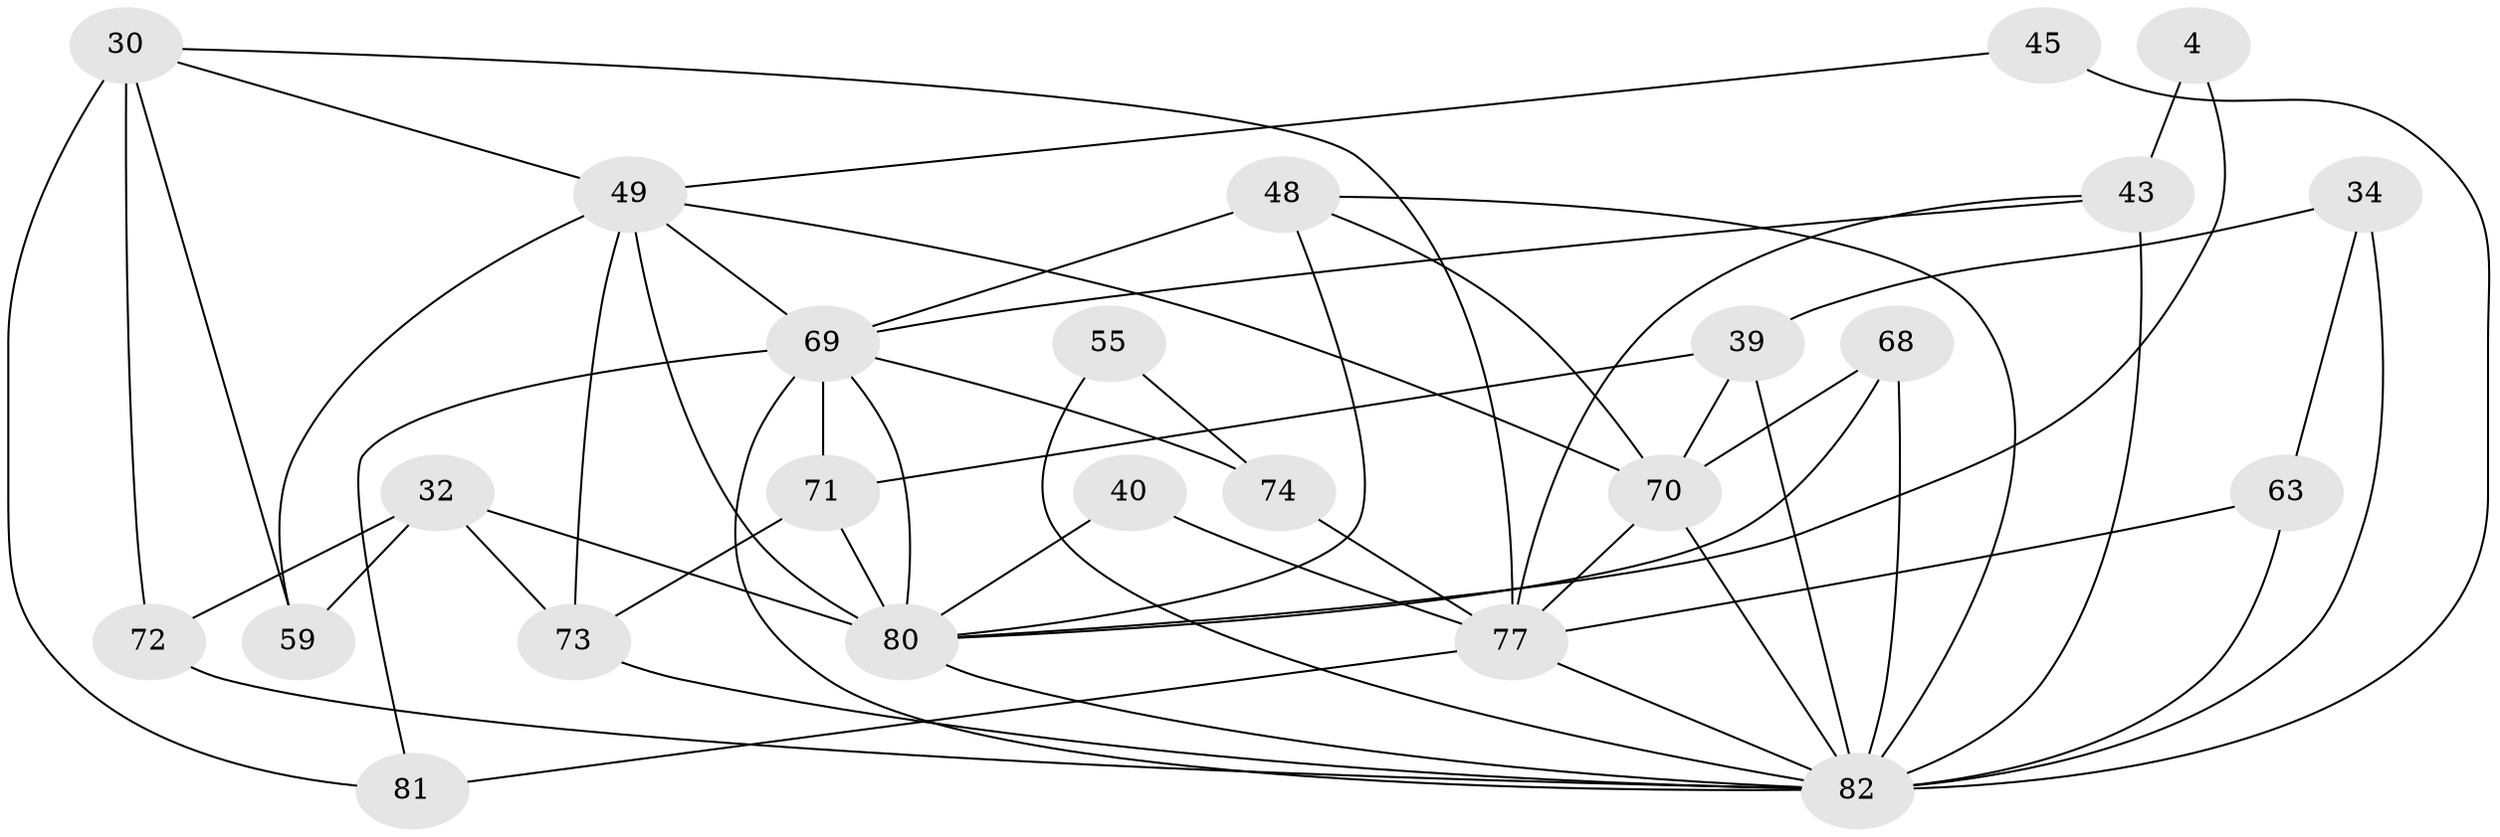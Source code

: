 // original degree distribution, {3: 0.3048780487804878, 6: 0.10975609756097561, 4: 0.2682926829268293, 5: 0.15853658536585366, 7: 0.04878048780487805, 2: 0.10975609756097561}
// Generated by graph-tools (version 1.1) at 2025/53/03/04/25 21:53:26]
// undirected, 24 vertices, 55 edges
graph export_dot {
graph [start="1"]
  node [color=gray90,style=filled];
  4;
  30 [super="+14+5"];
  32 [super="+19"];
  34 [super="+31"];
  39 [super="+1+33"];
  40;
  43 [super="+7"];
  45 [super="+38"];
  48 [super="+27"];
  49 [super="+15+44"];
  55;
  59 [super="+28"];
  63 [super="+20"];
  68 [super="+65"];
  69 [super="+51+61"];
  70 [super="+35+42"];
  71 [super="+62+11"];
  72;
  73;
  74 [super="+17"];
  77 [super="+21+67+53"];
  80 [super="+52+66+75+22"];
  81;
  82 [super="+64+46+79"];
  4 -- 43 [weight=2];
  4 -- 80;
  30 -- 81 [weight=2];
  30 -- 49;
  30 -- 77;
  30 -- 72;
  30 -- 59;
  32 -- 72 [weight=2];
  32 -- 73;
  32 -- 59 [weight=3];
  32 -- 80 [weight=2];
  34 -- 63 [weight=2];
  34 -- 39;
  34 -- 82;
  39 -- 82 [weight=3];
  39 -- 70;
  39 -- 71 [weight=3];
  40 -- 77;
  40 -- 80;
  43 -- 77 [weight=2];
  43 -- 82 [weight=6];
  43 -- 69;
  45 -- 49;
  45 -- 82 [weight=2];
  48 -- 70 [weight=2];
  48 -- 80;
  48 -- 82;
  48 -- 69 [weight=2];
  49 -- 59 [weight=2];
  49 -- 70;
  49 -- 73;
  49 -- 80 [weight=3];
  49 -- 69 [weight=3];
  55 -- 74;
  55 -- 82;
  63 -- 82 [weight=3];
  63 -- 77;
  68 -- 70;
  68 -- 80 [weight=2];
  68 -- 82;
  69 -- 74 [weight=2];
  69 -- 71 [weight=4];
  69 -- 81;
  69 -- 82 [weight=2];
  69 -- 80 [weight=2];
  70 -- 77 [weight=3];
  70 -- 82;
  71 -- 80 [weight=4];
  71 -- 73;
  72 -- 82 [weight=3];
  73 -- 82;
  74 -- 77 [weight=3];
  77 -- 81 [weight=2];
  77 -- 82;
  80 -- 82 [weight=4];
}
